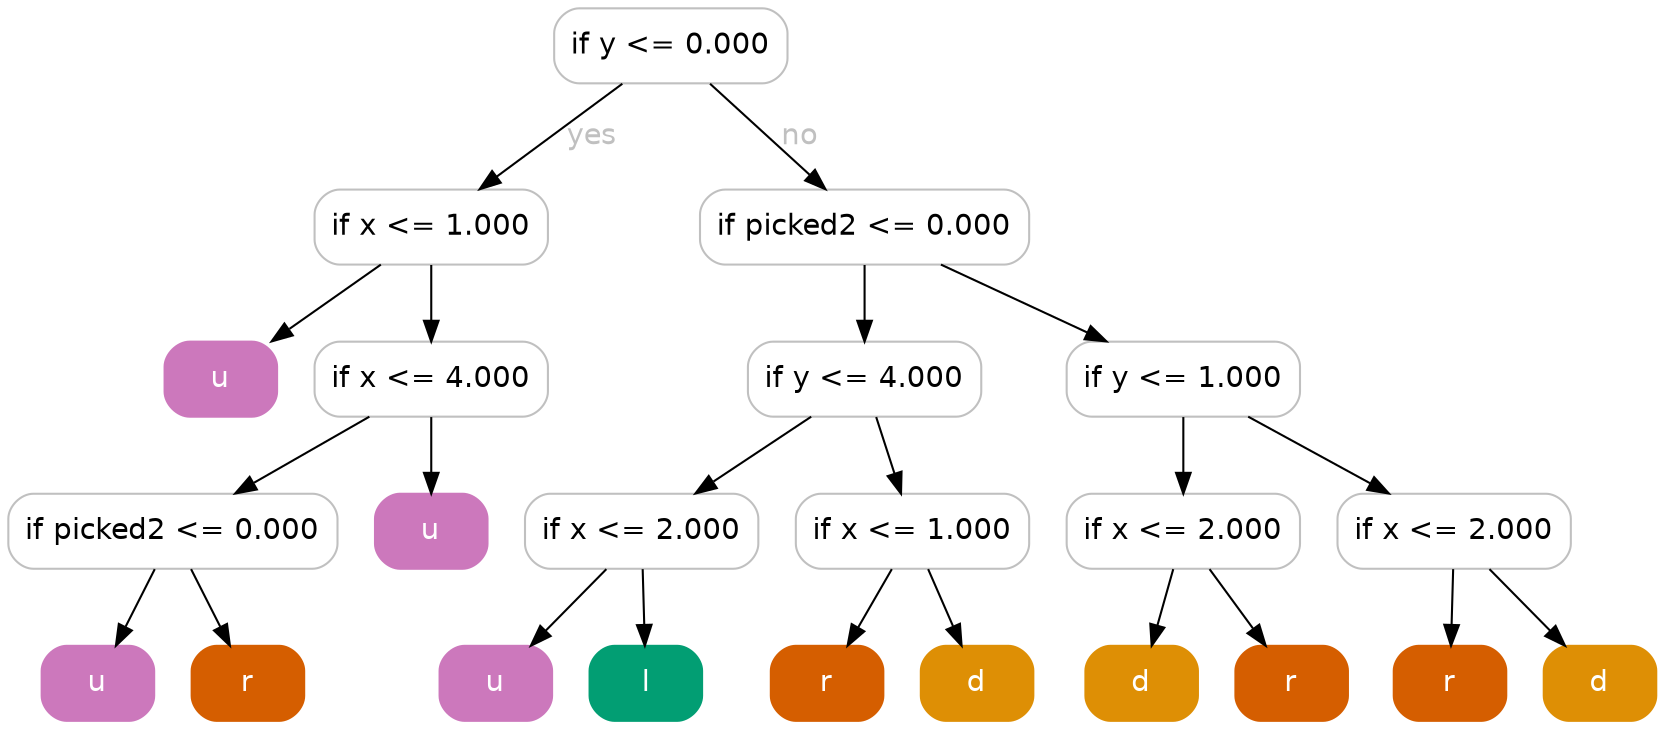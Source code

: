 digraph Tree {
	graph [bb="0,0,791,342"];
	node [color=gray,
		fillcolor=white,
		fontname=helvetica,
		label="\N",
		shape=box,
		style="filled, rounded"
	];
	edge [fontname=helvetica];
	0	[height=0.5,
		label="if y <= 0.000",
		pos="318,324",
		width=1.5556];
	1	[height=0.5,
		label="if x <= 1.000",
		pos="203,237",
		width=1.5556];
	0 -> 1	[fontcolor=gray,
		label=yes,
		lp="280.5,280.5",
		pos="e,226.24,255.18 294.73,305.8 277.35,292.95 253.41,275.26 234.34,261.17"];
	8	[height=0.5,
		label="if picked2 <= 0.000",
		pos="411,237",
		width=2.1944];
	0 -> 8	[fontcolor=gray,
		label=no,
		lp="380,280.5",
		pos="e,392.21,255.18 336.82,305.8 350.56,293.24 369.37,276.05 384.61,262.12"];
	2	[color="#cc78bc",
		fillcolor="#cc78bc",
		fontcolor=white,
		height=0.5,
		label=u,
		pos="102,164",
		width=0.75];
	1 -> 2	[fontcolor=gray,
		pos="e,126.34,182.11 178.81,218.99 165.66,209.75 149.22,198.19 134.92,188.14"];
	3	[height=0.5,
		label="if x <= 4.000",
		pos="203,164",
		width=1.5556];
	1 -> 3	[fontcolor=gray,
		pos="e,203,182.03 203,218.81 203,210.79 203,201.05 203,192.07"];
	4	[height=0.5,
		label="if picked2 <= 0.000",
		pos="79,91",
		width=2.1944];
	3 -> 4	[fontcolor=gray,
		pos="e,108.89,109.11 173.3,145.99 156.7,136.49 135.82,124.54 117.93,114.29"];
	7	[color="#cc78bc",
		fillcolor="#cc78bc",
		fontcolor=white,
		height=0.5,
		label=u,
		pos="203,91",
		width=0.75];
	3 -> 7	[fontcolor=gray,
		pos="e,203,109.03 203,145.81 203,137.79 203,128.05 203,119.07"];
	5	[color="#cc78bc",
		fillcolor="#cc78bc",
		fontcolor=white,
		height=0.5,
		label=u,
		pos="43,18",
		width=0.75];
	4 -> 5	[fontcolor=gray,
		pos="e,51.634,36.029 70.285,72.813 66.085,64.528 60.955,54.41 56.281,45.193"];
	6	[color="#d55e00",
		fillcolor="#d55e00",
		fontcolor=white,
		height=0.5,
		label=r,
		pos="115,18",
		width=0.75];
	4 -> 6	[fontcolor=gray,
		pos="e,106.37,36.029 87.715,72.813 91.915,64.528 97.045,54.41 101.72,45.193"];
	9	[height=0.5,
		label="if y <= 4.000",
		pos="411,164",
		width=1.5556];
	8 -> 9	[fontcolor=gray,
		pos="e,411,182.03 411,218.81 411,210.79 411,201.05 411,192.07"];
	16	[height=0.5,
		label="if y <= 1.000",
		pos="564,164",
		width=1.5556];
	8 -> 16	[fontcolor=gray,
		pos="e,527.12,182.11 447.65,218.99 468.69,209.23 495.31,196.88 517.78,186.45"];
	10	[height=0.5,
		label="if x <= 2.000",
		pos="304,91",
		width=1.5556];
	9 -> 10	[fontcolor=gray,
		pos="e,329.79,109.11 385.37,145.99 371.31,136.67 353.69,124.97 338.45,114.86"];
	13	[height=0.5,
		label="if x <= 1.000",
		pos="434,91",
		width=1.5556];
	9 -> 13	[fontcolor=gray,
		pos="e,428.48,109.03 416.57,145.81 419.2,137.7 422.39,127.84 425.33,118.78"];
	11	[color="#cc78bc",
		fillcolor="#cc78bc",
		fontcolor=white,
		height=0.5,
		label=u,
		pos="234,18",
		width=0.75];
	10 -> 11	[fontcolor=gray,
		pos="e,250.79,36.029 287.05,72.813 278.28,63.917 267.43,52.909 257.83,43.172"];
	12	[color="#029e73",
		fillcolor="#029e73",
		fontcolor=white,
		height=0.5,
		label=l,
		pos="306,18",
		width=0.75];
	10 -> 12	[fontcolor=gray,
		pos="e,305.52,36.029 304.48,72.813 304.71,64.789 304.98,55.047 305.24,46.069"];
	14	[color="#d55e00",
		fillcolor="#d55e00",
		fontcolor=white,
		height=0.5,
		label=r,
		pos="393,18",
		width=0.75];
	13 -> 14	[fontcolor=gray,
		pos="e,402.83,36.029 424.08,72.813 419.24,64.441 413.33,54.197 407.96,44.903"];
	15	[color="#de8f05",
		fillcolor="#de8f05",
		fontcolor=white,
		height=0.5,
		label=d,
		pos="465,18",
		width=0.75];
	13 -> 15	[fontcolor=gray,
		pos="e,457.56,36.029 441.5,72.813 445.08,64.615 449.45,54.623 453.44,45.485"];
	17	[height=0.5,
		label="if x <= 2.000",
		pos="564,91",
		width=1.5556];
	16 -> 17	[fontcolor=gray,
		pos="e,564,109.03 564,145.81 564,137.79 564,128.05 564,119.07"];
	20	[height=0.5,
		label="if x <= 2.000",
		pos="694,91",
		width=1.5556];
	16 -> 20	[fontcolor=gray,
		pos="e,662.67,109.11 595.14,145.99 612.7,136.4 634.83,124.32 653.7,114.01"];
	18	[color="#de8f05",
		fillcolor="#de8f05",
		fontcolor=white,
		height=0.5,
		label=d,
		pos="544,18",
		width=0.75];
	17 -> 18	[fontcolor=gray,
		pos="e,548.8,36.029 559.16,72.813 556.87,64.702 554.09,54.836 551.54,45.777"];
	19	[color="#d55e00",
		fillcolor="#d55e00",
		fontcolor=white,
		height=0.5,
		label=r,
		pos="616,18",
		width=0.75];
	17 -> 19	[fontcolor=gray,
		pos="e,603.53,36.029 576.59,72.813 582.85,64.266 590.54,53.769 597.45,44.323"];
	21	[color="#d55e00",
		fillcolor="#d55e00",
		fontcolor=white,
		height=0.5,
		label=r,
		pos="692,18",
		width=0.75];
	20 -> 21	[fontcolor=gray,
		pos="e,692.48,36.029 693.52,72.813 693.29,64.789 693.02,55.047 692.76,46.069"];
	22	[color="#de8f05",
		fillcolor="#de8f05",
		fontcolor=white,
		height=0.5,
		label=d,
		pos="764,18",
		width=0.75];
	20 -> 22	[fontcolor=gray,
		pos="e,747.21,36.029 710.95,72.813 719.72,63.917 730.57,52.909 740.17,43.172"];
}
